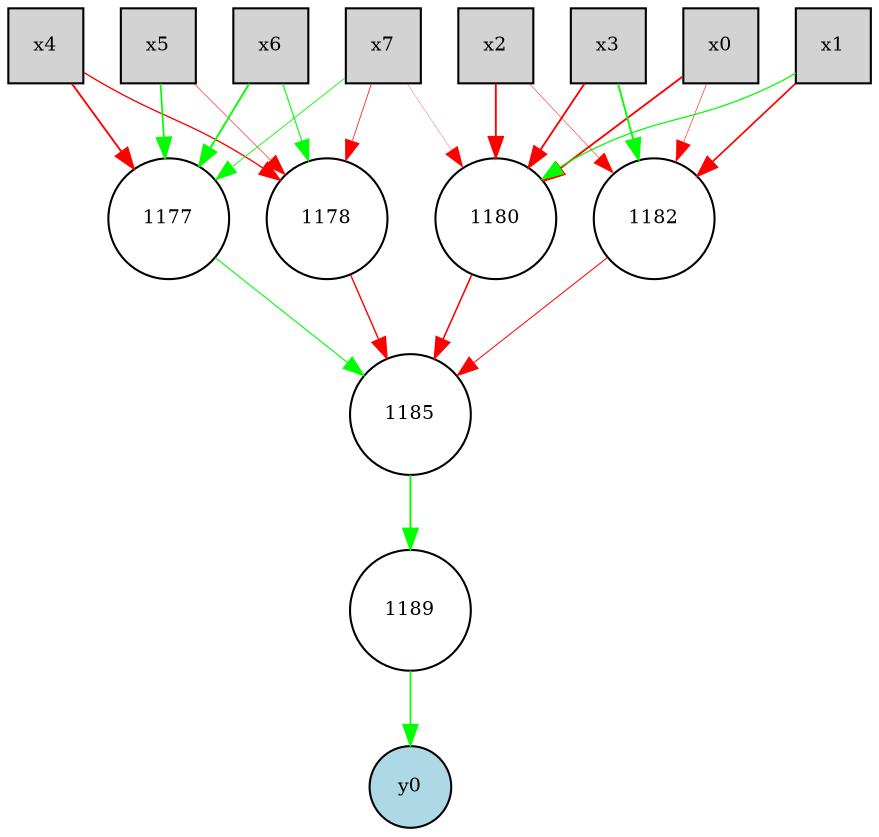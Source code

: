 digraph {
	node [fontsize=9 height=0.1 shape=circle width=0.1]
	x0 [fillcolor=lightgray height=0.5 shape=box style=filled width=0.5]
	x1 [fillcolor=lightgray height=0.5 shape=box style=filled width=0.5]
	x2 [fillcolor=lightgray height=0.5 shape=box style=filled width=0.5]
	x3 [fillcolor=lightgray height=0.5 shape=box style=filled width=0.5]
	x4 [fillcolor=lightgray height=0.5 shape=box style=filled width=0.5]
	x5 [fillcolor=lightgray height=0.5 shape=box style=filled width=0.5]
	x6 [fillcolor=lightgray height=0.5 shape=box style=filled width=0.5]
	x7 [fillcolor=lightgray height=0.5 shape=box style=filled width=0.5]
	y0 [fillcolor=lightblue style=filled]
	1185 [fillcolor=white style=filled]
	1189 [fillcolor=white style=filled]
	1177 [fillcolor=white style=filled]
	1178 [fillcolor=white style=filled]
	1180 [fillcolor=white style=filled]
	1182 [fillcolor=white style=filled]
	x0 -> 1180 [color=red penwidth=0.9 style=solid]
	x6 -> 1177 [color=green penwidth=0.9 style=solid]
	x3 -> 1182 [color=green penwidth=0.9 style=solid]
	x7 -> 1178 [color=red penwidth=0.35168488442478374 style=solid]
	1189 -> y0 [color=green penwidth=0.7678379388108924 style=solid]
	1180 -> 1185 [color=red penwidth=0.7536164559239822 style=solid]
	x1 -> 1182 [color=red penwidth=0.821488777085371 style=solid]
	x7 -> 1180 [color=red penwidth=0.13207131324583896 style=solid]
	x4 -> 1178 [color=red penwidth=0.6486206199658946 style=solid]
	x6 -> 1178 [color=green penwidth=0.537274429886686 style=solid]
	x4 -> 1177 [color=red penwidth=0.8897030991251755 style=solid]
	1185 -> 1189 [color=green penwidth=0.9 style=solid]
	x3 -> 1180 [color=red penwidth=0.9 style=solid]
	x5 -> 1178 [color=red penwidth=0.2808815232125506 style=solid]
	x7 -> 1177 [color=green penwidth=0.4211550108723493 style=solid]
	x1 -> 1180 [color=green penwidth=0.5995570331984139 style=solid]
	x2 -> 1180 [color=red penwidth=0.9 style=solid]
	1177 -> 1185 [color=green penwidth=0.5254523744107273 style=solid]
	1178 -> 1185 [color=red penwidth=0.6801675010636804 style=solid]
	x2 -> 1182 [color=red penwidth=0.23083012264322025 style=solid]
	x5 -> 1177 [color=green penwidth=0.8217324999320832 style=solid]
	x0 -> 1182 [color=red penwidth=0.25673992770873877 style=solid]
	1182 -> 1185 [color=red penwidth=0.4806415262858511 style=solid]
}
